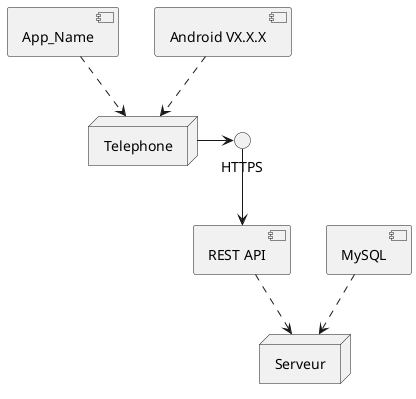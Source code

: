 @startuml
node "Telephone"
node "Serveur"
[App_Name]
[REST API]
[MySQL]
[Android VX.X.X]
interface "HTTPS"

[App_Name] ..> Telephone
[Android VX.X.X] ..> Telephone
Telephone -> HTTPS
HTTPS --> [REST API]
[REST API] ..> Serveur
[MySQL] ..> Serveur

@enduml